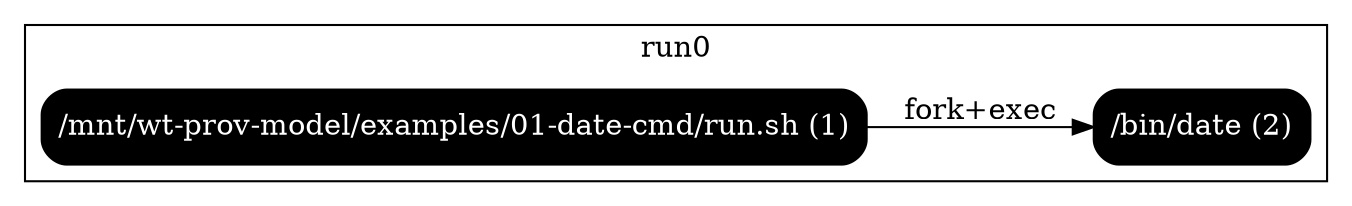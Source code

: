 digraph G {
    rankdir=LR;

    /* programs */
    node [shape=box fontcolor=white fillcolor=black style="filled,rounded"];
    subgraph cluster_run0 {
        label="run0";
        prog0 [label="/mnt/wt-prov-model/examples/01-date-cmd/run.sh (1)"];
        prog1 [label="/bin/date (2)"];
        prog0 -> prog1 [label="fork+exec"];
    }

    node [shape=ellipse fontcolor="#131C39" fillcolor="#C9D2ED"];

    /* other files */

}
